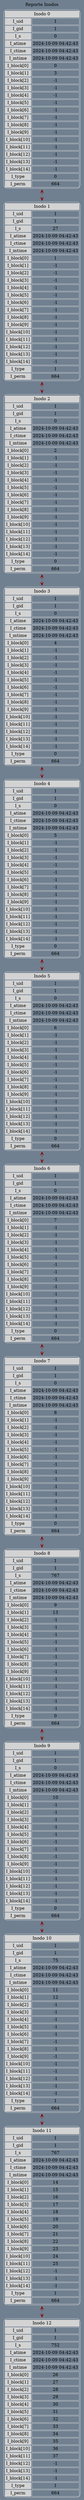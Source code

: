 digraph grid {
bgcolor="slategrey";
 label=" Reporte Inodos ";
 layout=dot;
 labelloc = "t"; 
 edge [weight=1000 style=dashed color=red4 dir = "both" arrowtail=open arrowhead=open];
inodo0[shape=none, color=lightgrey, label=<
<TABLE cellspacing="3" cellpadding="2" style="rounded" >
<TR><TD bgcolor="lightgrey" colspan="2">Inodo 0</TD></TR>
<TR><TD bgcolor="lightgrey">I_uid</TD><TD>1</TD></TR>
<TR><TD bgcolor="lightgrey">I_gid</TD><TD>1</TD></TR>
<TR><TD bgcolor="lightgrey">I_s</TD><TD>0</TD></TR>
<TR><TD bgcolor="lightgrey">I_atime</TD><TD>2024-10-09 04:42:43</TD></TR>
<TR><TD bgcolor="lightgrey">I_ctime</TD><TD>2024-10-09 04:42:43</TD></TR>
<TR><TD bgcolor="lightgrey">I_mtime</TD><TD>2024-10-09 04:42:43</TD></TR>
<TR><TD bgcolor="lightgrey">I_block[0]</TD><TD>0</TD></TR>
<TR><TD bgcolor="lightgrey">I_block[1]</TD><TD>3</TD></TR>
<TR><TD bgcolor="lightgrey">I_block[2]</TD><TD>-1</TD></TR>
<TR><TD bgcolor="lightgrey">I_block[3]</TD><TD>-1</TD></TR>
<TR><TD bgcolor="lightgrey">I_block[4]</TD><TD>-1</TD></TR>
<TR><TD bgcolor="lightgrey">I_block[5]</TD><TD>-1</TD></TR>
<TR><TD bgcolor="lightgrey">I_block[6]</TD><TD>-1</TD></TR>
<TR><TD bgcolor="lightgrey">I_block[7]</TD><TD>-1</TD></TR>
<TR><TD bgcolor="lightgrey">I_block[8]</TD><TD>-1</TD></TR>
<TR><TD bgcolor="lightgrey">I_block[9]</TD><TD>-1</TD></TR>
<TR><TD bgcolor="lightgrey">I_block[10]</TD><TD>-1</TD></TR>
<TR><TD bgcolor="lightgrey">I_block[11]</TD><TD>-1</TD></TR>
<TR><TD bgcolor="lightgrey">I_block[12]</TD><TD>-1</TD></TR>
<TR><TD bgcolor="lightgrey">I_block[13]</TD><TD>-1</TD></TR>
<TR><TD bgcolor="lightgrey">I_block[14]</TD><TD>-1</TD></TR>
<TR><TD bgcolor="lightgrey">I_type</TD><TD>0</TD></TR>
<TR><TD bgcolor="lightgrey">I_perm</TD><TD>664</TD></TR>
</TABLE>>];
inodo1[shape=none, color=lightgrey, label=<
<TABLE cellspacing="3" cellpadding="2" style="rounded" >
<TR><TD bgcolor="lightgrey" colspan="2">Inodo 1</TD></TR>
<TR><TD bgcolor="lightgrey">I_uid</TD><TD>1</TD></TR>
<TR><TD bgcolor="lightgrey">I_gid</TD><TD>1</TD></TR>
<TR><TD bgcolor="lightgrey">I_s</TD><TD>27</TD></TR>
<TR><TD bgcolor="lightgrey">I_atime</TD><TD>2024-10-09 04:42:43</TD></TR>
<TR><TD bgcolor="lightgrey">I_ctime</TD><TD>2024-10-09 04:42:43</TD></TR>
<TR><TD bgcolor="lightgrey">I_mtime</TD><TD>2024-10-09 04:42:43</TD></TR>
<TR><TD bgcolor="lightgrey">I_block[0]</TD><TD>1</TD></TR>
<TR><TD bgcolor="lightgrey">I_block[1]</TD><TD>-1</TD></TR>
<TR><TD bgcolor="lightgrey">I_block[2]</TD><TD>-1</TD></TR>
<TR><TD bgcolor="lightgrey">I_block[3]</TD><TD>-1</TD></TR>
<TR><TD bgcolor="lightgrey">I_block[4]</TD><TD>-1</TD></TR>
<TR><TD bgcolor="lightgrey">I_block[5]</TD><TD>-1</TD></TR>
<TR><TD bgcolor="lightgrey">I_block[6]</TD><TD>-1</TD></TR>
<TR><TD bgcolor="lightgrey">I_block[7]</TD><TD>-1</TD></TR>
<TR><TD bgcolor="lightgrey">I_block[8]</TD><TD>-1</TD></TR>
<TR><TD bgcolor="lightgrey">I_block[9]</TD><TD>-1</TD></TR>
<TR><TD bgcolor="lightgrey">I_block[10]</TD><TD>-1</TD></TR>
<TR><TD bgcolor="lightgrey">I_block[11]</TD><TD>-1</TD></TR>
<TR><TD bgcolor="lightgrey">I_block[12]</TD><TD>-1</TD></TR>
<TR><TD bgcolor="lightgrey">I_block[13]</TD><TD>-1</TD></TR>
<TR><TD bgcolor="lightgrey">I_block[14]</TD><TD>-1</TD></TR>
<TR><TD bgcolor="lightgrey">I_type</TD><TD>1</TD></TR>
<TR><TD bgcolor="lightgrey">I_perm</TD><TD>664</TD></TR>
</TABLE>>];
inodo0 -> inodo1;
inodo2[shape=none, color=lightgrey, label=<
<TABLE cellspacing="3" cellpadding="2" style="rounded" >
<TR><TD bgcolor="lightgrey" colspan="2">Inodo 2</TD></TR>
<TR><TD bgcolor="lightgrey">I_uid</TD><TD>1</TD></TR>
<TR><TD bgcolor="lightgrey">I_gid</TD><TD>1</TD></TR>
<TR><TD bgcolor="lightgrey">I_s</TD><TD>0</TD></TR>
<TR><TD bgcolor="lightgrey">I_atime</TD><TD>2024-10-09 04:42:43</TD></TR>
<TR><TD bgcolor="lightgrey">I_ctime</TD><TD>2024-10-09 04:42:43</TD></TR>
<TR><TD bgcolor="lightgrey">I_mtime</TD><TD>2024-10-09 04:42:43</TD></TR>
<TR><TD bgcolor="lightgrey">I_block[0]</TD><TD>2</TD></TR>
<TR><TD bgcolor="lightgrey">I_block[1]</TD><TD>-1</TD></TR>
<TR><TD bgcolor="lightgrey">I_block[2]</TD><TD>-1</TD></TR>
<TR><TD bgcolor="lightgrey">I_block[3]</TD><TD>-1</TD></TR>
<TR><TD bgcolor="lightgrey">I_block[4]</TD><TD>-1</TD></TR>
<TR><TD bgcolor="lightgrey">I_block[5]</TD><TD>-1</TD></TR>
<TR><TD bgcolor="lightgrey">I_block[6]</TD><TD>-1</TD></TR>
<TR><TD bgcolor="lightgrey">I_block[7]</TD><TD>-1</TD></TR>
<TR><TD bgcolor="lightgrey">I_block[8]</TD><TD>-1</TD></TR>
<TR><TD bgcolor="lightgrey">I_block[9]</TD><TD>-1</TD></TR>
<TR><TD bgcolor="lightgrey">I_block[10]</TD><TD>-1</TD></TR>
<TR><TD bgcolor="lightgrey">I_block[11]</TD><TD>-1</TD></TR>
<TR><TD bgcolor="lightgrey">I_block[12]</TD><TD>-1</TD></TR>
<TR><TD bgcolor="lightgrey">I_block[13]</TD><TD>-1</TD></TR>
<TR><TD bgcolor="lightgrey">I_block[14]</TD><TD>-1</TD></TR>
<TR><TD bgcolor="lightgrey">I_type</TD><TD>0</TD></TR>
<TR><TD bgcolor="lightgrey">I_perm</TD><TD>664</TD></TR>
</TABLE>>];
inodo1 -> inodo2;
inodo3[shape=none, color=lightgrey, label=<
<TABLE cellspacing="3" cellpadding="2" style="rounded" >
<TR><TD bgcolor="lightgrey" colspan="2">Inodo 3</TD></TR>
<TR><TD bgcolor="lightgrey">I_uid</TD><TD>1</TD></TR>
<TR><TD bgcolor="lightgrey">I_gid</TD><TD>1</TD></TR>
<TR><TD bgcolor="lightgrey">I_s</TD><TD>0</TD></TR>
<TR><TD bgcolor="lightgrey">I_atime</TD><TD>2024-10-09 04:42:43</TD></TR>
<TR><TD bgcolor="lightgrey">I_ctime</TD><TD>2024-10-09 04:42:43</TD></TR>
<TR><TD bgcolor="lightgrey">I_mtime</TD><TD>2024-10-09 04:42:43</TD></TR>
<TR><TD bgcolor="lightgrey">I_block[0]</TD><TD>4</TD></TR>
<TR><TD bgcolor="lightgrey">I_block[1]</TD><TD>-1</TD></TR>
<TR><TD bgcolor="lightgrey">I_block[2]</TD><TD>-1</TD></TR>
<TR><TD bgcolor="lightgrey">I_block[3]</TD><TD>-1</TD></TR>
<TR><TD bgcolor="lightgrey">I_block[4]</TD><TD>-1</TD></TR>
<TR><TD bgcolor="lightgrey">I_block[5]</TD><TD>-1</TD></TR>
<TR><TD bgcolor="lightgrey">I_block[6]</TD><TD>-1</TD></TR>
<TR><TD bgcolor="lightgrey">I_block[7]</TD><TD>-1</TD></TR>
<TR><TD bgcolor="lightgrey">I_block[8]</TD><TD>-1</TD></TR>
<TR><TD bgcolor="lightgrey">I_block[9]</TD><TD>-1</TD></TR>
<TR><TD bgcolor="lightgrey">I_block[10]</TD><TD>-1</TD></TR>
<TR><TD bgcolor="lightgrey">I_block[11]</TD><TD>-1</TD></TR>
<TR><TD bgcolor="lightgrey">I_block[12]</TD><TD>-1</TD></TR>
<TR><TD bgcolor="lightgrey">I_block[13]</TD><TD>-1</TD></TR>
<TR><TD bgcolor="lightgrey">I_block[14]</TD><TD>-1</TD></TR>
<TR><TD bgcolor="lightgrey">I_type</TD><TD>0</TD></TR>
<TR><TD bgcolor="lightgrey">I_perm</TD><TD>664</TD></TR>
</TABLE>>];
inodo2 -> inodo3;
inodo4[shape=none, color=lightgrey, label=<
<TABLE cellspacing="3" cellpadding="2" style="rounded" >
<TR><TD bgcolor="lightgrey" colspan="2">Inodo 4</TD></TR>
<TR><TD bgcolor="lightgrey">I_uid</TD><TD>1</TD></TR>
<TR><TD bgcolor="lightgrey">I_gid</TD><TD>1</TD></TR>
<TR><TD bgcolor="lightgrey">I_s</TD><TD>0</TD></TR>
<TR><TD bgcolor="lightgrey">I_atime</TD><TD>2024-10-09 04:42:43</TD></TR>
<TR><TD bgcolor="lightgrey">I_ctime</TD><TD>2024-10-09 04:42:43</TD></TR>
<TR><TD bgcolor="lightgrey">I_mtime</TD><TD>2024-10-09 04:42:43</TD></TR>
<TR><TD bgcolor="lightgrey">I_block[0]</TD><TD>5</TD></TR>
<TR><TD bgcolor="lightgrey">I_block[1]</TD><TD>-1</TD></TR>
<TR><TD bgcolor="lightgrey">I_block[2]</TD><TD>-1</TD></TR>
<TR><TD bgcolor="lightgrey">I_block[3]</TD><TD>-1</TD></TR>
<TR><TD bgcolor="lightgrey">I_block[4]</TD><TD>-1</TD></TR>
<TR><TD bgcolor="lightgrey">I_block[5]</TD><TD>-1</TD></TR>
<TR><TD bgcolor="lightgrey">I_block[6]</TD><TD>-1</TD></TR>
<TR><TD bgcolor="lightgrey">I_block[7]</TD><TD>-1</TD></TR>
<TR><TD bgcolor="lightgrey">I_block[8]</TD><TD>-1</TD></TR>
<TR><TD bgcolor="lightgrey">I_block[9]</TD><TD>-1</TD></TR>
<TR><TD bgcolor="lightgrey">I_block[10]</TD><TD>-1</TD></TR>
<TR><TD bgcolor="lightgrey">I_block[11]</TD><TD>-1</TD></TR>
<TR><TD bgcolor="lightgrey">I_block[12]</TD><TD>-1</TD></TR>
<TR><TD bgcolor="lightgrey">I_block[13]</TD><TD>-1</TD></TR>
<TR><TD bgcolor="lightgrey">I_block[14]</TD><TD>-1</TD></TR>
<TR><TD bgcolor="lightgrey">I_type</TD><TD>0</TD></TR>
<TR><TD bgcolor="lightgrey">I_perm</TD><TD>664</TD></TR>
</TABLE>>];
inodo3 -> inodo4;
inodo5[shape=none, color=lightgrey, label=<
<TABLE cellspacing="3" cellpadding="2" style="rounded" >
<TR><TD bgcolor="lightgrey" colspan="2">Inodo 5</TD></TR>
<TR><TD bgcolor="lightgrey">I_uid</TD><TD>1</TD></TR>
<TR><TD bgcolor="lightgrey">I_gid</TD><TD>1</TD></TR>
<TR><TD bgcolor="lightgrey">I_s</TD><TD>0</TD></TR>
<TR><TD bgcolor="lightgrey">I_atime</TD><TD>2024-10-09 04:42:43</TD></TR>
<TR><TD bgcolor="lightgrey">I_ctime</TD><TD>2024-10-09 04:42:43</TD></TR>
<TR><TD bgcolor="lightgrey">I_mtime</TD><TD>2024-10-09 04:42:43</TD></TR>
<TR><TD bgcolor="lightgrey">I_block[0]</TD><TD>6</TD></TR>
<TR><TD bgcolor="lightgrey">I_block[1]</TD><TD>-1</TD></TR>
<TR><TD bgcolor="lightgrey">I_block[2]</TD><TD>-1</TD></TR>
<TR><TD bgcolor="lightgrey">I_block[3]</TD><TD>-1</TD></TR>
<TR><TD bgcolor="lightgrey">I_block[4]</TD><TD>-1</TD></TR>
<TR><TD bgcolor="lightgrey">I_block[5]</TD><TD>-1</TD></TR>
<TR><TD bgcolor="lightgrey">I_block[6]</TD><TD>-1</TD></TR>
<TR><TD bgcolor="lightgrey">I_block[7]</TD><TD>-1</TD></TR>
<TR><TD bgcolor="lightgrey">I_block[8]</TD><TD>-1</TD></TR>
<TR><TD bgcolor="lightgrey">I_block[9]</TD><TD>-1</TD></TR>
<TR><TD bgcolor="lightgrey">I_block[10]</TD><TD>-1</TD></TR>
<TR><TD bgcolor="lightgrey">I_block[11]</TD><TD>-1</TD></TR>
<TR><TD bgcolor="lightgrey">I_block[12]</TD><TD>-1</TD></TR>
<TR><TD bgcolor="lightgrey">I_block[13]</TD><TD>-1</TD></TR>
<TR><TD bgcolor="lightgrey">I_block[14]</TD><TD>-1</TD></TR>
<TR><TD bgcolor="lightgrey">I_type</TD><TD>0</TD></TR>
<TR><TD bgcolor="lightgrey">I_perm</TD><TD>664</TD></TR>
</TABLE>>];
inodo4 -> inodo5;
inodo6[shape=none, color=lightgrey, label=<
<TABLE cellspacing="3" cellpadding="2" style="rounded" >
<TR><TD bgcolor="lightgrey" colspan="2">Inodo 6</TD></TR>
<TR><TD bgcolor="lightgrey">I_uid</TD><TD>1</TD></TR>
<TR><TD bgcolor="lightgrey">I_gid</TD><TD>1</TD></TR>
<TR><TD bgcolor="lightgrey">I_s</TD><TD>0</TD></TR>
<TR><TD bgcolor="lightgrey">I_atime</TD><TD>2024-10-09 04:42:43</TD></TR>
<TR><TD bgcolor="lightgrey">I_ctime</TD><TD>2024-10-09 04:42:43</TD></TR>
<TR><TD bgcolor="lightgrey">I_mtime</TD><TD>2024-10-09 04:42:43</TD></TR>
<TR><TD bgcolor="lightgrey">I_block[0]</TD><TD>7</TD></TR>
<TR><TD bgcolor="lightgrey">I_block[1]</TD><TD>-1</TD></TR>
<TR><TD bgcolor="lightgrey">I_block[2]</TD><TD>-1</TD></TR>
<TR><TD bgcolor="lightgrey">I_block[3]</TD><TD>-1</TD></TR>
<TR><TD bgcolor="lightgrey">I_block[4]</TD><TD>-1</TD></TR>
<TR><TD bgcolor="lightgrey">I_block[5]</TD><TD>-1</TD></TR>
<TR><TD bgcolor="lightgrey">I_block[6]</TD><TD>-1</TD></TR>
<TR><TD bgcolor="lightgrey">I_block[7]</TD><TD>-1</TD></TR>
<TR><TD bgcolor="lightgrey">I_block[8]</TD><TD>-1</TD></TR>
<TR><TD bgcolor="lightgrey">I_block[9]</TD><TD>-1</TD></TR>
<TR><TD bgcolor="lightgrey">I_block[10]</TD><TD>-1</TD></TR>
<TR><TD bgcolor="lightgrey">I_block[11]</TD><TD>-1</TD></TR>
<TR><TD bgcolor="lightgrey">I_block[12]</TD><TD>-1</TD></TR>
<TR><TD bgcolor="lightgrey">I_block[13]</TD><TD>-1</TD></TR>
<TR><TD bgcolor="lightgrey">I_block[14]</TD><TD>-1</TD></TR>
<TR><TD bgcolor="lightgrey">I_type</TD><TD>0</TD></TR>
<TR><TD bgcolor="lightgrey">I_perm</TD><TD>664</TD></TR>
</TABLE>>];
inodo5 -> inodo6;
inodo7[shape=none, color=lightgrey, label=<
<TABLE cellspacing="3" cellpadding="2" style="rounded" >
<TR><TD bgcolor="lightgrey" colspan="2">Inodo 7</TD></TR>
<TR><TD bgcolor="lightgrey">I_uid</TD><TD>1</TD></TR>
<TR><TD bgcolor="lightgrey">I_gid</TD><TD>1</TD></TR>
<TR><TD bgcolor="lightgrey">I_s</TD><TD>0</TD></TR>
<TR><TD bgcolor="lightgrey">I_atime</TD><TD>2024-10-09 04:42:43</TD></TR>
<TR><TD bgcolor="lightgrey">I_ctime</TD><TD>2024-10-09 04:42:43</TD></TR>
<TR><TD bgcolor="lightgrey">I_mtime</TD><TD>2024-10-09 04:42:43</TD></TR>
<TR><TD bgcolor="lightgrey">I_block[0]</TD><TD>8</TD></TR>
<TR><TD bgcolor="lightgrey">I_block[1]</TD><TD>-1</TD></TR>
<TR><TD bgcolor="lightgrey">I_block[2]</TD><TD>-1</TD></TR>
<TR><TD bgcolor="lightgrey">I_block[3]</TD><TD>-1</TD></TR>
<TR><TD bgcolor="lightgrey">I_block[4]</TD><TD>-1</TD></TR>
<TR><TD bgcolor="lightgrey">I_block[5]</TD><TD>-1</TD></TR>
<TR><TD bgcolor="lightgrey">I_block[6]</TD><TD>-1</TD></TR>
<TR><TD bgcolor="lightgrey">I_block[7]</TD><TD>-1</TD></TR>
<TR><TD bgcolor="lightgrey">I_block[8]</TD><TD>-1</TD></TR>
<TR><TD bgcolor="lightgrey">I_block[9]</TD><TD>-1</TD></TR>
<TR><TD bgcolor="lightgrey">I_block[10]</TD><TD>-1</TD></TR>
<TR><TD bgcolor="lightgrey">I_block[11]</TD><TD>-1</TD></TR>
<TR><TD bgcolor="lightgrey">I_block[12]</TD><TD>-1</TD></TR>
<TR><TD bgcolor="lightgrey">I_block[13]</TD><TD>-1</TD></TR>
<TR><TD bgcolor="lightgrey">I_block[14]</TD><TD>-1</TD></TR>
<TR><TD bgcolor="lightgrey">I_type</TD><TD>0</TD></TR>
<TR><TD bgcolor="lightgrey">I_perm</TD><TD>664</TD></TR>
</TABLE>>];
inodo6 -> inodo7;
inodo8[shape=none, color=lightgrey, label=<
<TABLE cellspacing="3" cellpadding="2" style="rounded" >
<TR><TD bgcolor="lightgrey" colspan="2">Inodo 8</TD></TR>
<TR><TD bgcolor="lightgrey">I_uid</TD><TD>1</TD></TR>
<TR><TD bgcolor="lightgrey">I_gid</TD><TD>1</TD></TR>
<TR><TD bgcolor="lightgrey">I_s</TD><TD>767</TD></TR>
<TR><TD bgcolor="lightgrey">I_atime</TD><TD>2024-10-09 04:42:43</TD></TR>
<TR><TD bgcolor="lightgrey">I_ctime</TD><TD>2024-10-09 04:42:43</TD></TR>
<TR><TD bgcolor="lightgrey">I_mtime</TD><TD>2024-10-09 04:42:43</TD></TR>
<TR><TD bgcolor="lightgrey">I_block[0]</TD><TD>9</TD></TR>
<TR><TD bgcolor="lightgrey">I_block[1]</TD><TD>13</TD></TR>
<TR><TD bgcolor="lightgrey">I_block[2]</TD><TD>-1</TD></TR>
<TR><TD bgcolor="lightgrey">I_block[3]</TD><TD>-1</TD></TR>
<TR><TD bgcolor="lightgrey">I_block[4]</TD><TD>-1</TD></TR>
<TR><TD bgcolor="lightgrey">I_block[5]</TD><TD>-1</TD></TR>
<TR><TD bgcolor="lightgrey">I_block[6]</TD><TD>-1</TD></TR>
<TR><TD bgcolor="lightgrey">I_block[7]</TD><TD>-1</TD></TR>
<TR><TD bgcolor="lightgrey">I_block[8]</TD><TD>-1</TD></TR>
<TR><TD bgcolor="lightgrey">I_block[9]</TD><TD>-1</TD></TR>
<TR><TD bgcolor="lightgrey">I_block[10]</TD><TD>-1</TD></TR>
<TR><TD bgcolor="lightgrey">I_block[11]</TD><TD>-1</TD></TR>
<TR><TD bgcolor="lightgrey">I_block[12]</TD><TD>-1</TD></TR>
<TR><TD bgcolor="lightgrey">I_block[13]</TD><TD>-1</TD></TR>
<TR><TD bgcolor="lightgrey">I_block[14]</TD><TD>-1</TD></TR>
<TR><TD bgcolor="lightgrey">I_type</TD><TD>0</TD></TR>
<TR><TD bgcolor="lightgrey">I_perm</TD><TD>664</TD></TR>
</TABLE>>];
inodo7 -> inodo8;
inodo9[shape=none, color=lightgrey, label=<
<TABLE cellspacing="3" cellpadding="2" style="rounded" >
<TR><TD bgcolor="lightgrey" colspan="2">Inodo 9</TD></TR>
<TR><TD bgcolor="lightgrey">I_uid</TD><TD>1</TD></TR>
<TR><TD bgcolor="lightgrey">I_gid</TD><TD>1</TD></TR>
<TR><TD bgcolor="lightgrey">I_s</TD><TD>0</TD></TR>
<TR><TD bgcolor="lightgrey">I_atime</TD><TD>2024-10-09 04:42:43</TD></TR>
<TR><TD bgcolor="lightgrey">I_ctime</TD><TD>2024-10-09 04:42:43</TD></TR>
<TR><TD bgcolor="lightgrey">I_mtime</TD><TD>2024-10-09 04:42:43</TD></TR>
<TR><TD bgcolor="lightgrey">I_block[0]</TD><TD>10</TD></TR>
<TR><TD bgcolor="lightgrey">I_block[1]</TD><TD>-1</TD></TR>
<TR><TD bgcolor="lightgrey">I_block[2]</TD><TD>-1</TD></TR>
<TR><TD bgcolor="lightgrey">I_block[3]</TD><TD>-1</TD></TR>
<TR><TD bgcolor="lightgrey">I_block[4]</TD><TD>-1</TD></TR>
<TR><TD bgcolor="lightgrey">I_block[5]</TD><TD>-1</TD></TR>
<TR><TD bgcolor="lightgrey">I_block[6]</TD><TD>-1</TD></TR>
<TR><TD bgcolor="lightgrey">I_block[7]</TD><TD>-1</TD></TR>
<TR><TD bgcolor="lightgrey">I_block[8]</TD><TD>-1</TD></TR>
<TR><TD bgcolor="lightgrey">I_block[9]</TD><TD>-1</TD></TR>
<TR><TD bgcolor="lightgrey">I_block[10]</TD><TD>-1</TD></TR>
<TR><TD bgcolor="lightgrey">I_block[11]</TD><TD>-1</TD></TR>
<TR><TD bgcolor="lightgrey">I_block[12]</TD><TD>-1</TD></TR>
<TR><TD bgcolor="lightgrey">I_block[13]</TD><TD>-1</TD></TR>
<TR><TD bgcolor="lightgrey">I_block[14]</TD><TD>-1</TD></TR>
<TR><TD bgcolor="lightgrey">I_type</TD><TD>0</TD></TR>
<TR><TD bgcolor="lightgrey">I_perm</TD><TD>664</TD></TR>
</TABLE>>];
inodo8 -> inodo9;
inodo10[shape=none, color=lightgrey, label=<
<TABLE cellspacing="3" cellpadding="2" style="rounded" >
<TR><TD bgcolor="lightgrey" colspan="2">Inodo 10</TD></TR>
<TR><TD bgcolor="lightgrey">I_uid</TD><TD>1</TD></TR>
<TR><TD bgcolor="lightgrey">I_gid</TD><TD>1</TD></TR>
<TR><TD bgcolor="lightgrey">I_s</TD><TD>75</TD></TR>
<TR><TD bgcolor="lightgrey">I_atime</TD><TD>2024-10-09 04:42:43</TD></TR>
<TR><TD bgcolor="lightgrey">I_ctime</TD><TD>2024-10-09 04:42:43</TD></TR>
<TR><TD bgcolor="lightgrey">I_mtime</TD><TD>2024-10-09 04:42:43</TD></TR>
<TR><TD bgcolor="lightgrey">I_block[0]</TD><TD>11</TD></TR>
<TR><TD bgcolor="lightgrey">I_block[1]</TD><TD>12</TD></TR>
<TR><TD bgcolor="lightgrey">I_block[2]</TD><TD>-1</TD></TR>
<TR><TD bgcolor="lightgrey">I_block[3]</TD><TD>-1</TD></TR>
<TR><TD bgcolor="lightgrey">I_block[4]</TD><TD>-1</TD></TR>
<TR><TD bgcolor="lightgrey">I_block[5]</TD><TD>-1</TD></TR>
<TR><TD bgcolor="lightgrey">I_block[6]</TD><TD>-1</TD></TR>
<TR><TD bgcolor="lightgrey">I_block[7]</TD><TD>-1</TD></TR>
<TR><TD bgcolor="lightgrey">I_block[8]</TD><TD>-1</TD></TR>
<TR><TD bgcolor="lightgrey">I_block[9]</TD><TD>-1</TD></TR>
<TR><TD bgcolor="lightgrey">I_block[10]</TD><TD>-1</TD></TR>
<TR><TD bgcolor="lightgrey">I_block[11]</TD><TD>-1</TD></TR>
<TR><TD bgcolor="lightgrey">I_block[12]</TD><TD>-1</TD></TR>
<TR><TD bgcolor="lightgrey">I_block[13]</TD><TD>-1</TD></TR>
<TR><TD bgcolor="lightgrey">I_block[14]</TD><TD>-1</TD></TR>
<TR><TD bgcolor="lightgrey">I_type</TD><TD>1</TD></TR>
<TR><TD bgcolor="lightgrey">I_perm</TD><TD>664</TD></TR>
</TABLE>>];
inodo9 -> inodo10;
inodo11[shape=none, color=lightgrey, label=<
<TABLE cellspacing="3" cellpadding="2" style="rounded" >
<TR><TD bgcolor="lightgrey" colspan="2">Inodo 11</TD></TR>
<TR><TD bgcolor="lightgrey">I_uid</TD><TD>1</TD></TR>
<TR><TD bgcolor="lightgrey">I_gid</TD><TD>1</TD></TR>
<TR><TD bgcolor="lightgrey">I_s</TD><TD>767</TD></TR>
<TR><TD bgcolor="lightgrey">I_atime</TD><TD>2024-10-09 04:42:43</TD></TR>
<TR><TD bgcolor="lightgrey">I_ctime</TD><TD>2024-10-09 04:42:43</TD></TR>
<TR><TD bgcolor="lightgrey">I_mtime</TD><TD>2024-10-09 04:42:43</TD></TR>
<TR><TD bgcolor="lightgrey">I_block[0]</TD><TD>14</TD></TR>
<TR><TD bgcolor="lightgrey">I_block[1]</TD><TD>15</TD></TR>
<TR><TD bgcolor="lightgrey">I_block[2]</TD><TD>16</TD></TR>
<TR><TD bgcolor="lightgrey">I_block[3]</TD><TD>17</TD></TR>
<TR><TD bgcolor="lightgrey">I_block[4]</TD><TD>18</TD></TR>
<TR><TD bgcolor="lightgrey">I_block[5]</TD><TD>19</TD></TR>
<TR><TD bgcolor="lightgrey">I_block[6]</TD><TD>20</TD></TR>
<TR><TD bgcolor="lightgrey">I_block[7]</TD><TD>21</TD></TR>
<TR><TD bgcolor="lightgrey">I_block[8]</TD><TD>22</TD></TR>
<TR><TD bgcolor="lightgrey">I_block[9]</TD><TD>23</TD></TR>
<TR><TD bgcolor="lightgrey">I_block[10]</TD><TD>24</TD></TR>
<TR><TD bgcolor="lightgrey">I_block[11]</TD><TD>25</TD></TR>
<TR><TD bgcolor="lightgrey">I_block[12]</TD><TD>-1</TD></TR>
<TR><TD bgcolor="lightgrey">I_block[13]</TD><TD>-1</TD></TR>
<TR><TD bgcolor="lightgrey">I_block[14]</TD><TD>-1</TD></TR>
<TR><TD bgcolor="lightgrey">I_type</TD><TD>1</TD></TR>
<TR><TD bgcolor="lightgrey">I_perm</TD><TD>664</TD></TR>
</TABLE>>];
inodo10 -> inodo11;
inodo12[shape=none, color=lightgrey, label=<
<TABLE cellspacing="3" cellpadding="2" style="rounded" >
<TR><TD bgcolor="lightgrey" colspan="2">Inodo 12</TD></TR>
<TR><TD bgcolor="lightgrey">I_uid</TD><TD>1</TD></TR>
<TR><TD bgcolor="lightgrey">I_gid</TD><TD>1</TD></TR>
<TR><TD bgcolor="lightgrey">I_s</TD><TD>752</TD></TR>
<TR><TD bgcolor="lightgrey">I_atime</TD><TD>2024-10-09 04:42:43</TD></TR>
<TR><TD bgcolor="lightgrey">I_ctime</TD><TD>2024-10-09 04:42:43</TD></TR>
<TR><TD bgcolor="lightgrey">I_mtime</TD><TD>2024-10-09 04:42:43</TD></TR>
<TR><TD bgcolor="lightgrey">I_block[0]</TD><TD>26</TD></TR>
<TR><TD bgcolor="lightgrey">I_block[1]</TD><TD>27</TD></TR>
<TR><TD bgcolor="lightgrey">I_block[2]</TD><TD>28</TD></TR>
<TR><TD bgcolor="lightgrey">I_block[3]</TD><TD>29</TD></TR>
<TR><TD bgcolor="lightgrey">I_block[4]</TD><TD>30</TD></TR>
<TR><TD bgcolor="lightgrey">I_block[5]</TD><TD>31</TD></TR>
<TR><TD bgcolor="lightgrey">I_block[6]</TD><TD>32</TD></TR>
<TR><TD bgcolor="lightgrey">I_block[7]</TD><TD>33</TD></TR>
<TR><TD bgcolor="lightgrey">I_block[8]</TD><TD>34</TD></TR>
<TR><TD bgcolor="lightgrey">I_block[9]</TD><TD>35</TD></TR>
<TR><TD bgcolor="lightgrey">I_block[10]</TD><TD>36</TD></TR>
<TR><TD bgcolor="lightgrey">I_block[11]</TD><TD>37</TD></TR>
<TR><TD bgcolor="lightgrey">I_block[12]</TD><TD>-1</TD></TR>
<TR><TD bgcolor="lightgrey">I_block[13]</TD><TD>-1</TD></TR>
<TR><TD bgcolor="lightgrey">I_block[14]</TD><TD>-1</TD></TR>
<TR><TD bgcolor="lightgrey">I_type</TD><TD>1</TD></TR>
<TR><TD bgcolor="lightgrey">I_perm</TD><TD>664</TD></TR>
</TABLE>>];
inodo11 -> inodo12;
}